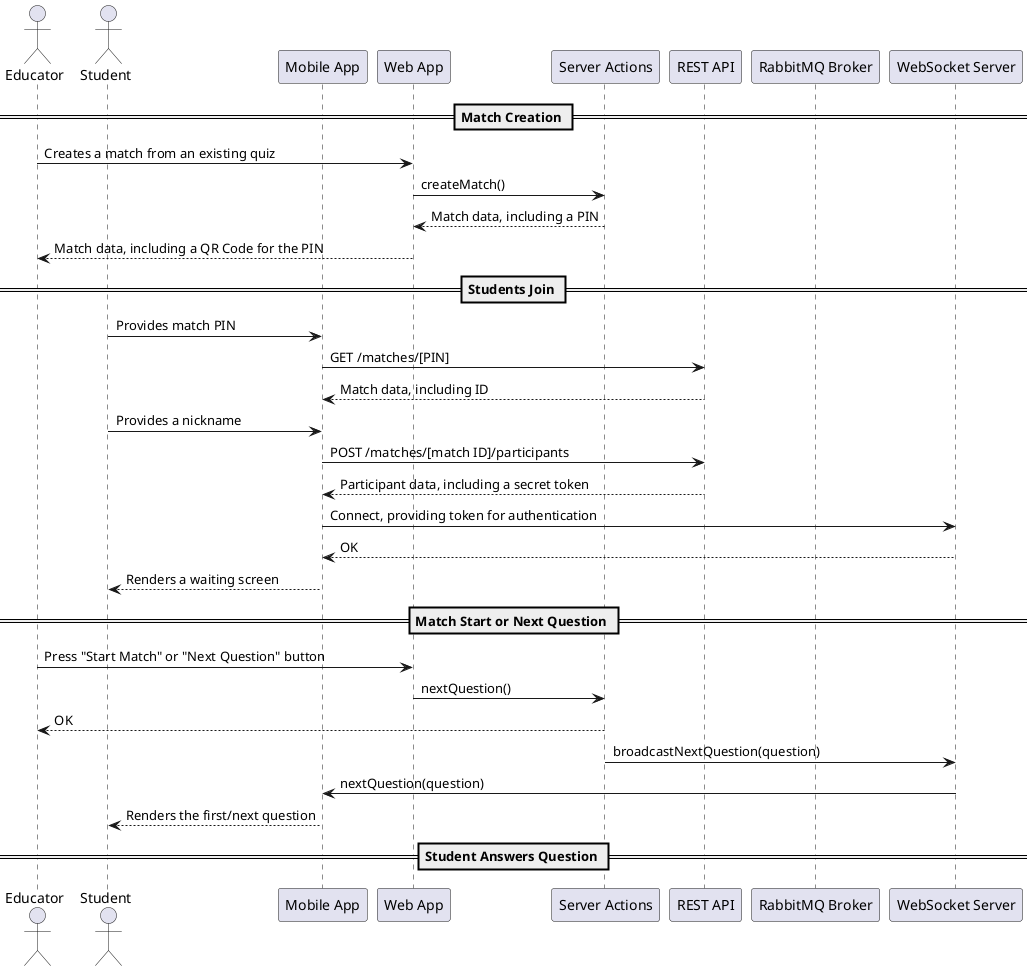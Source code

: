 @startuml
actor Educator
actor Student

participant "Mobile App" as MobileApp
participant "Web App" as WebApp
participant "Server Actions" as ServerActions
participant "REST API" as RESTAPI
participant "RabbitMQ Broker" as RabbitMQ
participant "WebSocket Server" as WSS

== Match Creation ==

Educator -> WebApp : Creates a match from an existing quiz
WebApp -> ServerActions : createMatch()
WebApp <-- ServerActions : Match data, including a PIN
Educator <-- WebApp : Match data, including a QR Code for the PIN

== Students Join ==

Student -> MobileApp : Provides match PIN
MobileApp -> RESTAPI : GET /matches/[PIN]
MobileApp <-- RESTAPI : Match data, including ID

Student -> MobileApp : Provides a nickname
MobileApp -> RESTAPI : POST /matches/[match ID]/participants
MobileApp <-- RESTAPI : Participant data, including a secret token

MobileApp -> WSS : Connect, providing token for authentication
MobileApp <-- WSS : OK

Student <-- MobileApp : Renders a waiting screen

== Match Start or Next Question ==

Educator -> WebApp : Press "Start Match" or "Next Question" button
WebApp -> ServerActions : nextQuestion()
Educator <-- ServerActions : OK
ServerActions -> WSS : broadcastNextQuestion(question)
WSS -> MobileApp : nextQuestion(question)
Student <-- MobileApp : Renders the first/next question

== Student Answers Question ==

@enduml